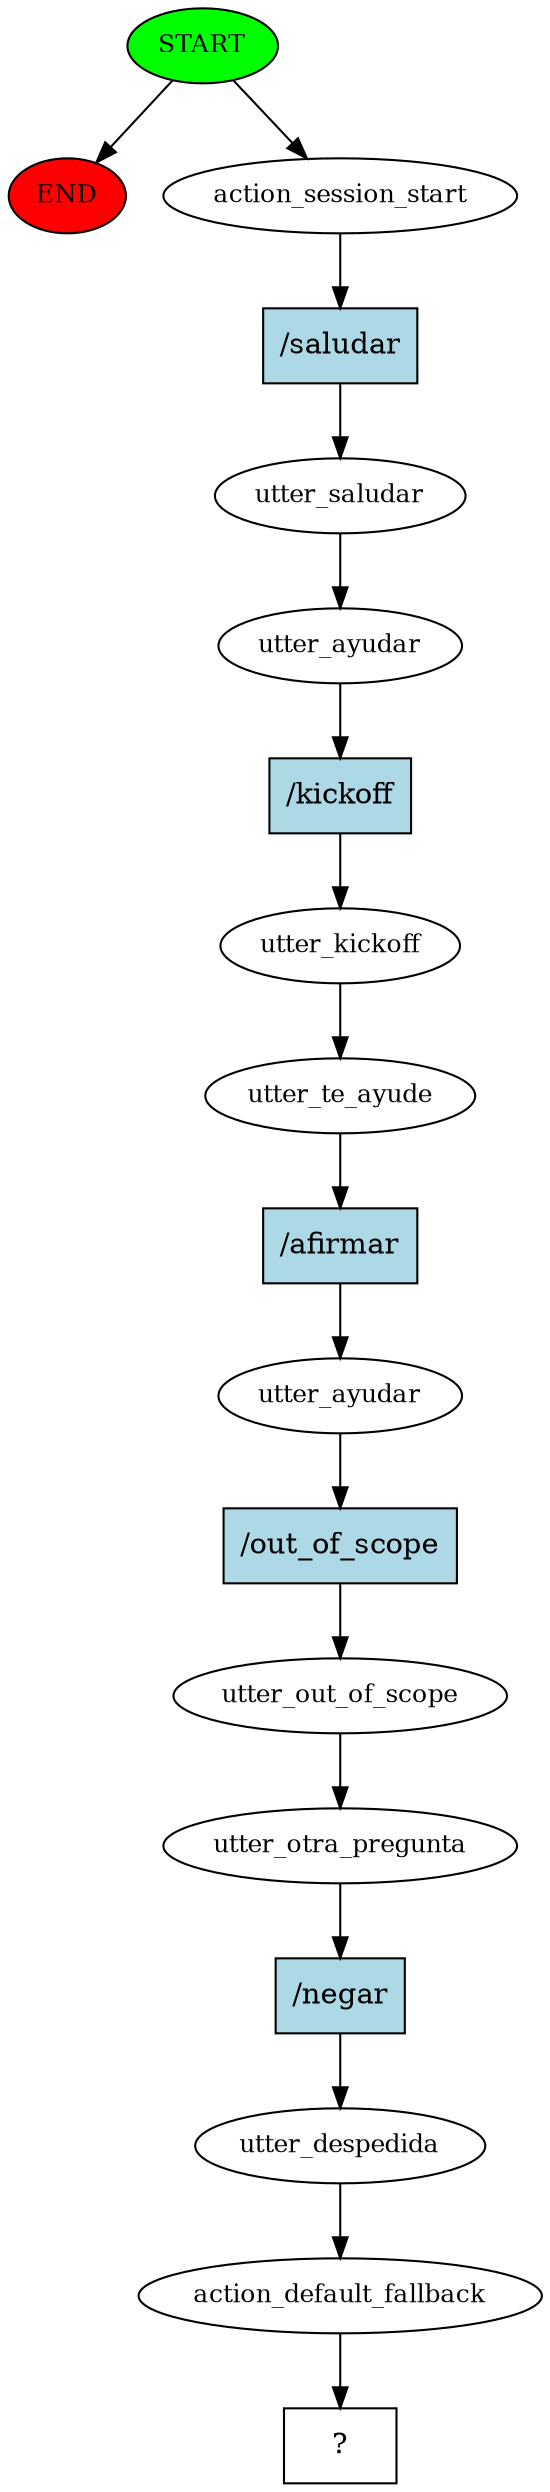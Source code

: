 digraph  {
0 [class="start active", fillcolor=green, fontsize=12, label=START, style=filled];
"-1" [class=end, fillcolor=red, fontsize=12, label=END, style=filled];
1 [class=active, fontsize=12, label=action_session_start];
2 [class=active, fontsize=12, label=utter_saludar];
3 [class=active, fontsize=12, label=utter_ayudar];
4 [class=active, fontsize=12, label=utter_kickoff];
5 [class=active, fontsize=12, label=utter_te_ayude];
6 [class=active, fontsize=12, label=utter_ayudar];
7 [class=active, fontsize=12, label=utter_out_of_scope];
8 [class=active, fontsize=12, label=utter_otra_pregunta];
9 [class=active, fontsize=12, label=utter_despedida];
10 [class=active, fontsize=12, label=action_default_fallback];
11 [class="intent dashed active", label="  ?  ", shape=rect];
12 [class="intent active", fillcolor=lightblue, label="/saludar", shape=rect, style=filled];
13 [class="intent active", fillcolor=lightblue, label="/kickoff", shape=rect, style=filled];
14 [class="intent active", fillcolor=lightblue, label="/afirmar", shape=rect, style=filled];
15 [class="intent active", fillcolor=lightblue, label="/out_of_scope", shape=rect, style=filled];
16 [class="intent active", fillcolor=lightblue, label="/negar", shape=rect, style=filled];
0 -> "-1"  [class="", key=NONE, label=""];
0 -> 1  [class=active, key=NONE, label=""];
1 -> 12  [class=active, key=0];
2 -> 3  [class=active, key=NONE, label=""];
3 -> 13  [class=active, key=0];
4 -> 5  [class=active, key=NONE, label=""];
5 -> 14  [class=active, key=0];
6 -> 15  [class=active, key=0];
7 -> 8  [class=active, key=NONE, label=""];
8 -> 16  [class=active, key=0];
9 -> 10  [class=active, key=NONE, label=""];
10 -> 11  [class=active, key=NONE, label=""];
12 -> 2  [class=active, key=0];
13 -> 4  [class=active, key=0];
14 -> 6  [class=active, key=0];
15 -> 7  [class=active, key=0];
16 -> 9  [class=active, key=0];
}
